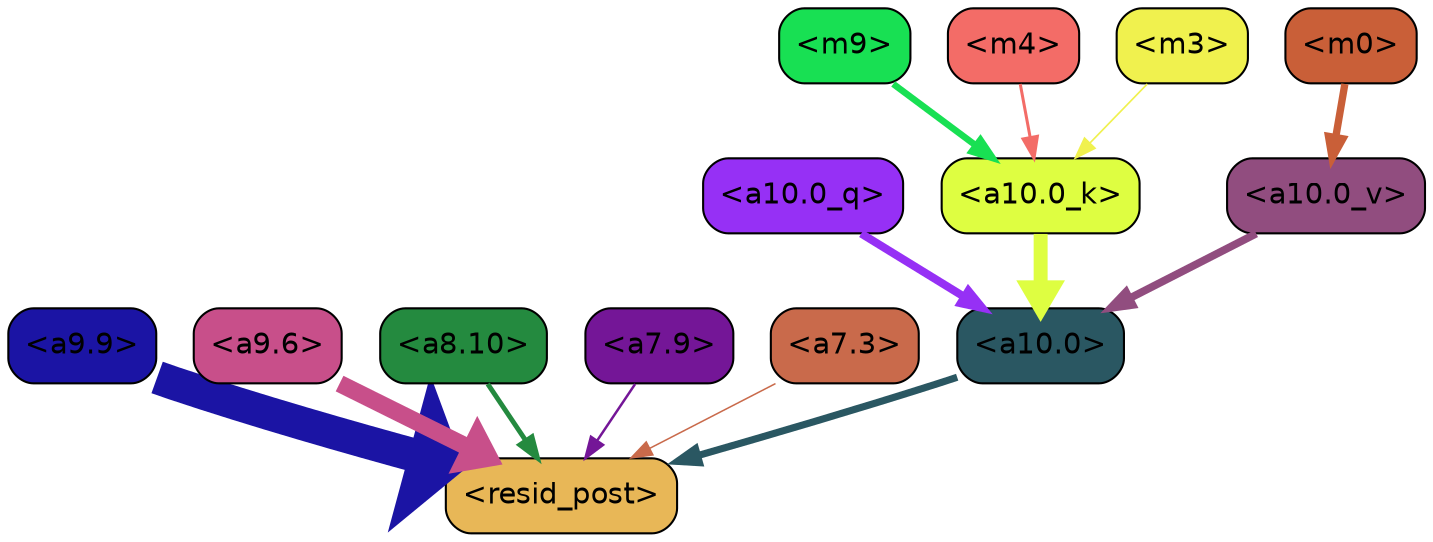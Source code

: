 strict digraph "" {
	graph [bgcolor=transparent,
		layout=dot,
		overlap=false,
		splines=true
	];
	"<a10.0>"	[color=black,
		fillcolor="#2a5762",
		fontname=Helvetica,
		shape=box,
		style="filled, rounded"];
	"<resid_post>"	[color=black,
		fillcolor="#e8b757",
		fontname=Helvetica,
		shape=box,
		style="filled, rounded"];
	"<a10.0>" -> "<resid_post>"	[color="#2a5762",
		penwidth=3.4253244400024414];
	"<a9.9>"	[color=black,
		fillcolor="#1b14a4",
		fontname=Helvetica,
		shape=box,
		style="filled, rounded"];
	"<a9.9>" -> "<resid_post>"	[color="#1b14a4",
		penwidth=16.05378818511963];
	"<a9.6>"	[color=black,
		fillcolor="#c84f8a",
		fontname=Helvetica,
		shape=box,
		style="filled, rounded"];
	"<a9.6>" -> "<resid_post>"	[color="#c84f8a",
		penwidth=8.33797836303711];
	"<a8.10>"	[color=black,
		fillcolor="#248a3f",
		fontname=Helvetica,
		shape=box,
		style="filled, rounded"];
	"<a8.10>" -> "<resid_post>"	[color="#248a3f",
		penwidth=2.3390636444091797];
	"<a7.9>"	[color=black,
		fillcolor="#741697",
		fontname=Helvetica,
		shape=box,
		style="filled, rounded"];
	"<a7.9>" -> "<resid_post>"	[color="#741697",
		penwidth=1.1926651000976562];
	"<a7.3>"	[color=black,
		fillcolor="#c96a4b",
		fontname=Helvetica,
		shape=box,
		style="filled, rounded"];
	"<a7.3>" -> "<resid_post>"	[color="#c96a4b",
		penwidth=0.7339706420898438];
	"<a10.0_q>"	[color=black,
		fillcolor="#9630f5",
		fontname=Helvetica,
		shape=box,
		style="filled, rounded"];
	"<a10.0_q>" -> "<a10.0>"	[color="#9630f5",
		penwidth=3.861766815185547];
	"<a10.0_k>"	[color=black,
		fillcolor="#defe41",
		fontname=Helvetica,
		shape=box,
		style="filled, rounded"];
	"<a10.0_k>" -> "<a10.0>"	[color="#defe41",
		penwidth=6.691814422607422];
	"<a10.0_v>"	[color=black,
		fillcolor="#914d7f",
		fontname=Helvetica,
		shape=box,
		style="filled, rounded"];
	"<a10.0_v>" -> "<a10.0>"	[color="#914d7f",
		penwidth=3.703948974609375];
	"<m9>"	[color=black,
		fillcolor="#18e053",
		fontname=Helvetica,
		shape=box,
		style="filled, rounded"];
	"<m9>" -> "<a10.0_k>"	[color="#18e053",
		penwidth=3.1536026000976562];
	"<m4>"	[color=black,
		fillcolor="#f36c67",
		fontname=Helvetica,
		shape=box,
		style="filled, rounded"];
	"<m4>" -> "<a10.0_k>"	[color="#f36c67",
		penwidth=1.4532089233398438];
	"<m3>"	[color=black,
		fillcolor="#f0f14e",
		fontname=Helvetica,
		shape=box,
		style="filled, rounded"];
	"<m3>" -> "<a10.0_k>"	[color="#f0f14e",
		penwidth=0.8012542724609375];
	"<m0>"	[color=black,
		fillcolor="#c95f38",
		fontname=Helvetica,
		shape=box,
		style="filled, rounded"];
	"<m0>" -> "<a10.0_v>"	[color="#c95f38",
		penwidth=3.520832061767578];
}
